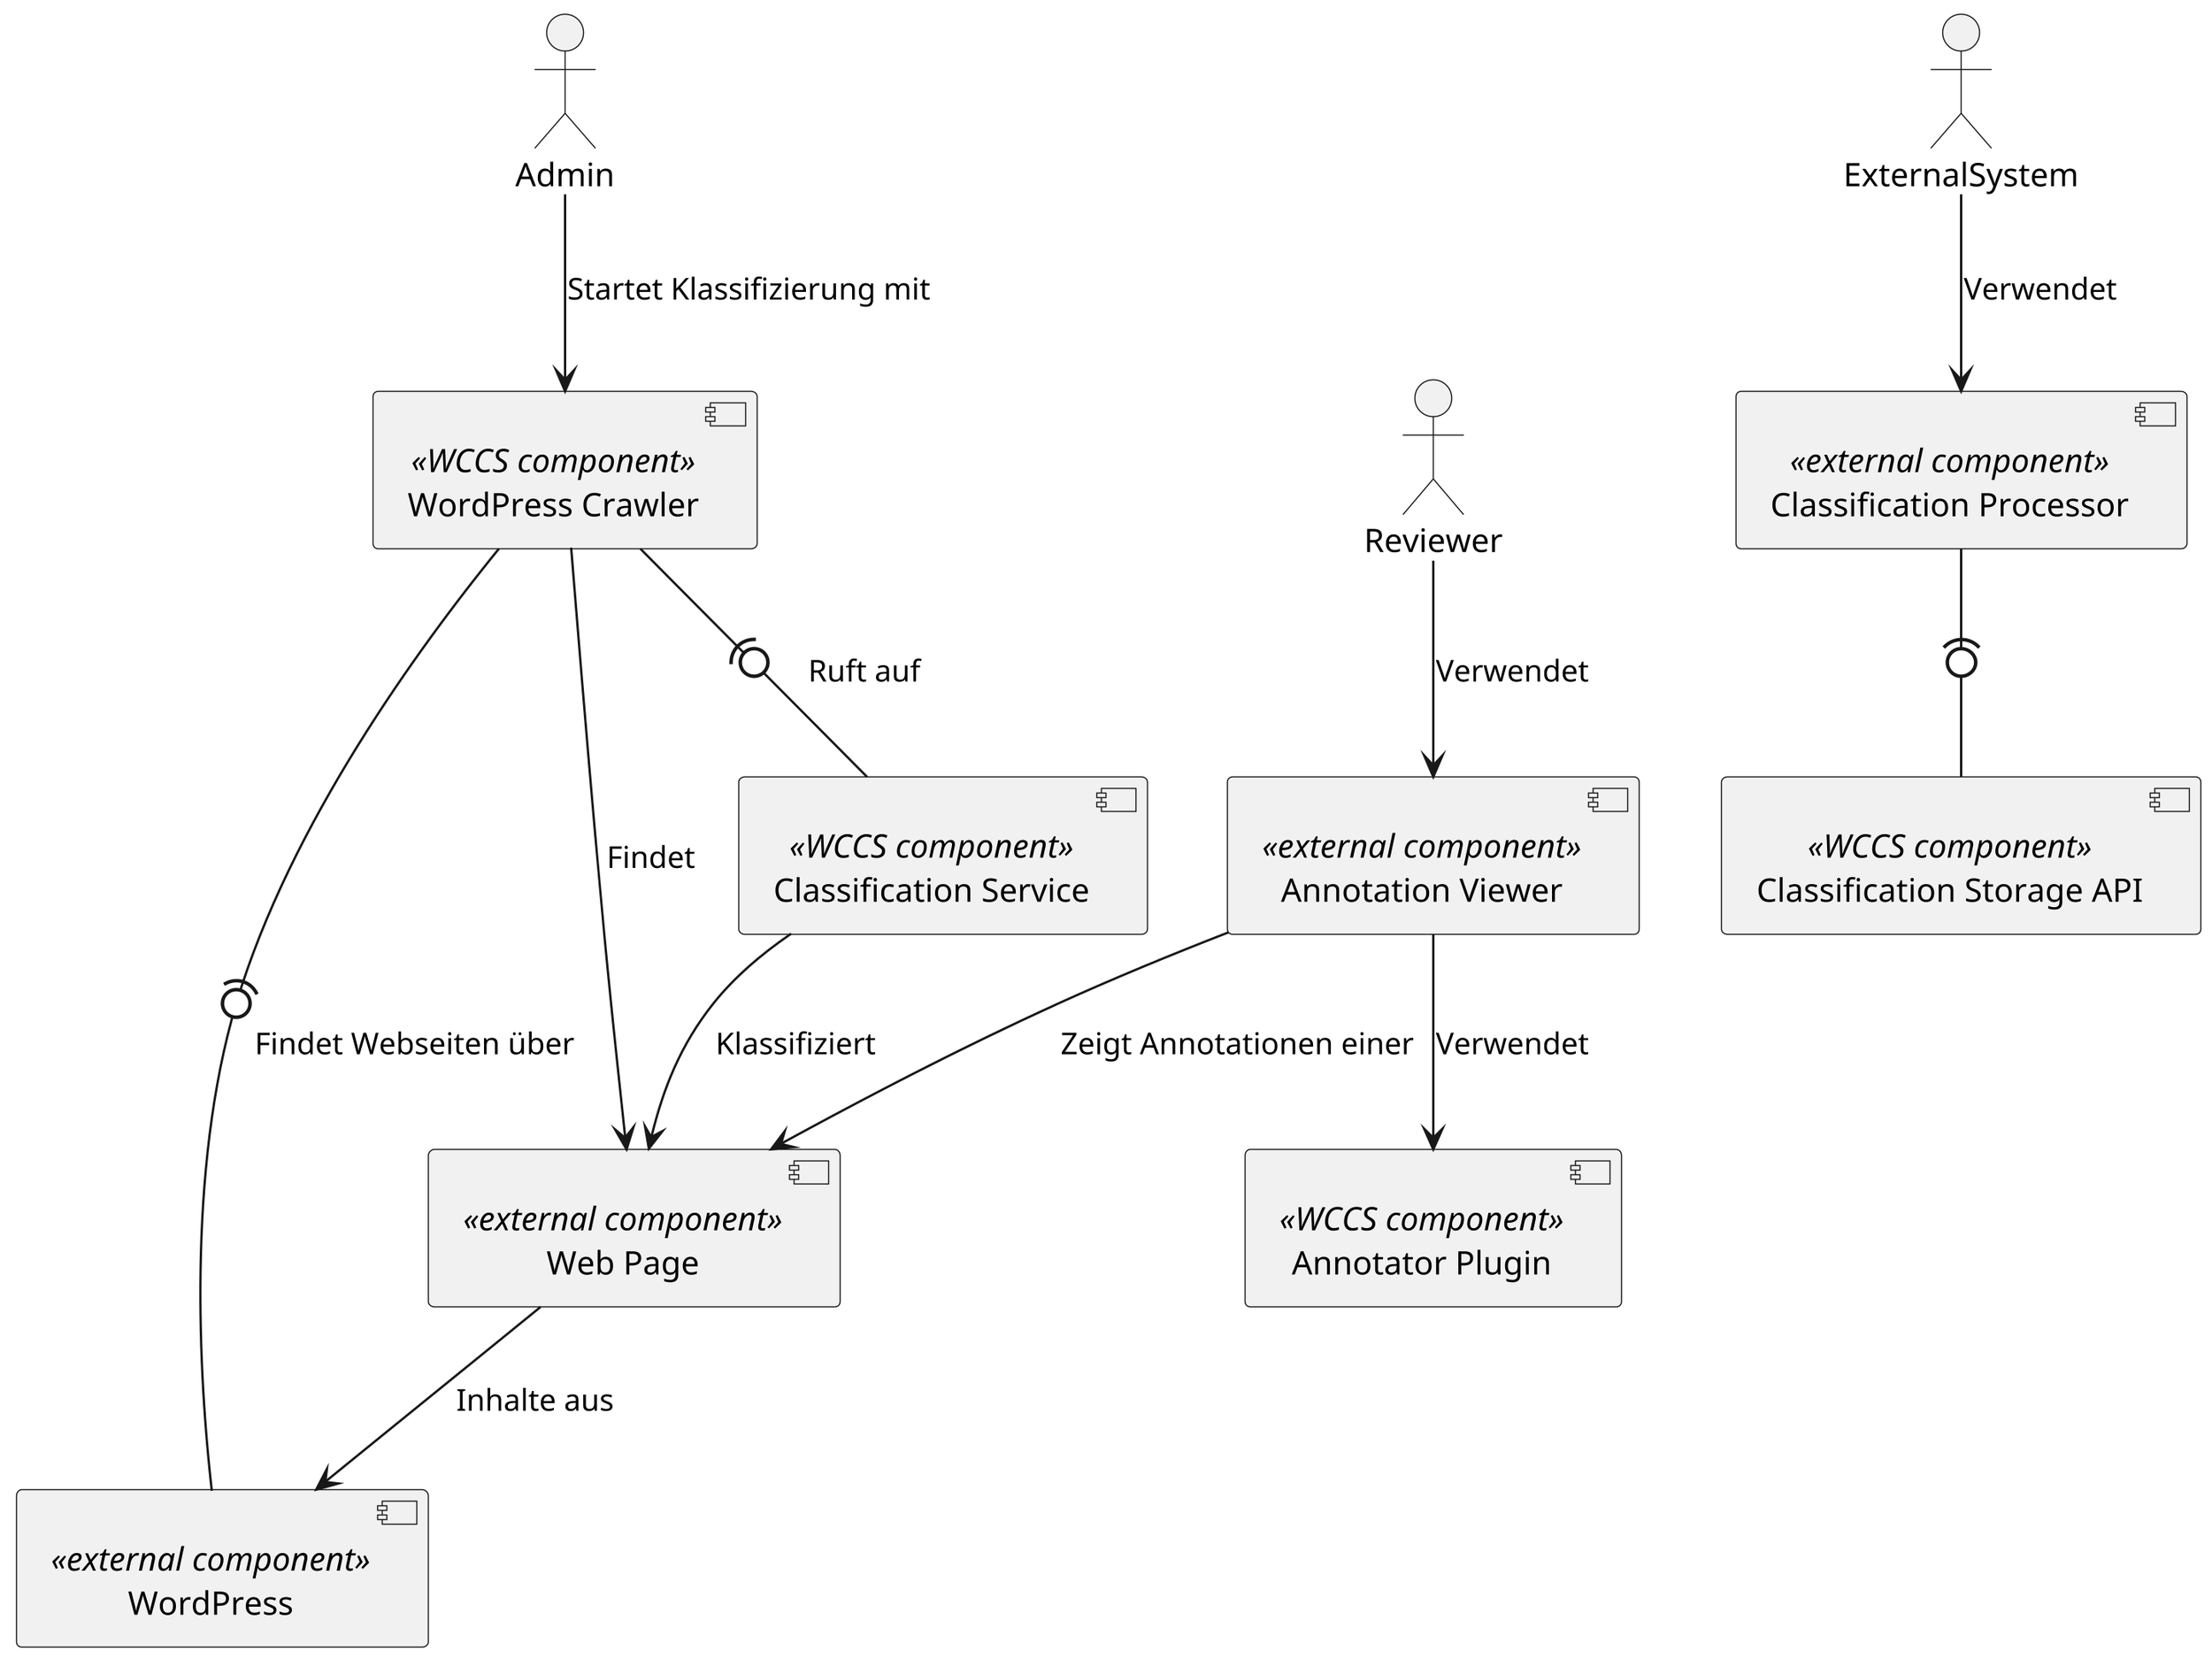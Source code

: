 @startuml
scale 3840*2160
skinparam componentStyle uml2

actor Admin
actor ExternalSystem
actor Reviewer

' External Components
[Annotation Viewer] <<external component>> as annotation_viewer
[Classification Processor] <<external component>> as classification_processor
[WordPress] <<external component>> as wordpress
[Web Page] <<external component>> as web_page

' WCCS Components
[Annotator Plugin] <<WCCS component>> as annotator_plugin
[Classification Service] <<WCCS component>> as classification_service
[Classification Storage API] <<WCCS component>> as classification_storage_api
[WordPress Crawler] <<WCCS component>> as wp_crawler

Admin --> wp_crawler : Startet Klassifizierung mit
annotation_viewer --> annotator_plugin : Verwendet
annotation_viewer --> web_page : Zeigt Annotationen einer
classification_processor -(0- classification_storage_api
classification_service --> web_page : Klassifiziert
ExternalSystem --> classification_processor : Verwendet
Reviewer --> annotation_viewer : Verwendet
web_page --> wordpress : Inhalte aus
wp_crawler -(0- classification_service : Ruft auf
wp_crawler --> web_page : Findet
wp_crawler -(0- wordpress : Findet Webseiten über
@enduml